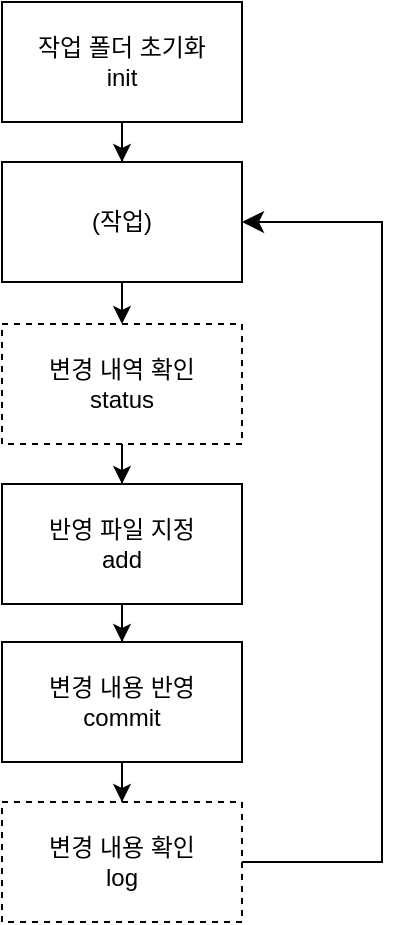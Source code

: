 <mxfile version="25.0.3">
  <diagram name="페이지-1" id="DXrG6RBHk8EfYJ0cVZuX">
    <mxGraphModel grid="1" page="1" gridSize="10" guides="1" tooltips="1" connect="1" arrows="1" fold="1" pageScale="1" pageWidth="827" pageHeight="1169" math="0" shadow="0">
      <root>
        <mxCell id="0" />
        <mxCell id="1" parent="0" />
        <mxCell id="5rK0yduPM2hFeAOG0hjZ-3" value="" style="edgeStyle=orthogonalEdgeStyle;rounded=0;orthogonalLoop=1;jettySize=auto;html=1;" edge="1" parent="1" source="5rK0yduPM2hFeAOG0hjZ-1" target="5rK0yduPM2hFeAOG0hjZ-2">
          <mxGeometry relative="1" as="geometry" />
        </mxCell>
        <mxCell id="5rK0yduPM2hFeAOG0hjZ-1" value="작업 폴더 초기화&lt;div&gt;init&lt;/div&gt;" style="rounded=0;whiteSpace=wrap;html=1;" vertex="1" parent="1">
          <mxGeometry x="130" y="80" width="120" height="60" as="geometry" />
        </mxCell>
        <mxCell id="5rK0yduPM2hFeAOG0hjZ-5" value="" style="edgeStyle=orthogonalEdgeStyle;rounded=0;orthogonalLoop=1;jettySize=auto;html=1;" edge="1" parent="1" source="5rK0yduPM2hFeAOG0hjZ-2" target="5rK0yduPM2hFeAOG0hjZ-4">
          <mxGeometry relative="1" as="geometry" />
        </mxCell>
        <mxCell id="5rK0yduPM2hFeAOG0hjZ-2" value="(작업)" style="whiteSpace=wrap;html=1;rounded=0;" vertex="1" parent="1">
          <mxGeometry x="130" y="160" width="120" height="60" as="geometry" />
        </mxCell>
        <mxCell id="5rK0yduPM2hFeAOG0hjZ-9" value="" style="edgeStyle=orthogonalEdgeStyle;rounded=0;orthogonalLoop=1;jettySize=auto;html=1;" edge="1" parent="1" source="5rK0yduPM2hFeAOG0hjZ-4" target="5rK0yduPM2hFeAOG0hjZ-8">
          <mxGeometry relative="1" as="geometry" />
        </mxCell>
        <mxCell id="5rK0yduPM2hFeAOG0hjZ-4" value="변경 내역 확인&lt;div&gt;status&lt;/div&gt;" style="whiteSpace=wrap;html=1;rounded=0;dashed=1" vertex="1" parent="1">
          <mxGeometry x="130" y="241" width="120" height="60" as="geometry" />
        </mxCell>
        <mxCell id="5rK0yduPM2hFeAOG0hjZ-11" value="" style="edgeStyle=orthogonalEdgeStyle;rounded=0;orthogonalLoop=1;jettySize=auto;html=1;" edge="1" parent="1" source="5rK0yduPM2hFeAOG0hjZ-8" target="5rK0yduPM2hFeAOG0hjZ-10">
          <mxGeometry relative="1" as="geometry" />
        </mxCell>
        <mxCell id="5rK0yduPM2hFeAOG0hjZ-8" value="반영 파일 지정&lt;div&gt;add&lt;/div&gt;" style="whiteSpace=wrap;html=1;rounded=0;" vertex="1" parent="1">
          <mxGeometry x="130" y="321" width="120" height="60" as="geometry" />
        </mxCell>
        <mxCell id="5rK0yduPM2hFeAOG0hjZ-13" value="" style="edgeStyle=orthogonalEdgeStyle;rounded=0;orthogonalLoop=1;jettySize=auto;html=1;" edge="1" parent="1" source="5rK0yduPM2hFeAOG0hjZ-10" target="5rK0yduPM2hFeAOG0hjZ-12">
          <mxGeometry relative="1" as="geometry" />
        </mxCell>
        <mxCell id="5rK0yduPM2hFeAOG0hjZ-10" value="변경 내용 반영&lt;div&gt;commit&lt;/div&gt;" style="whiteSpace=wrap;html=1;rounded=0;" vertex="1" parent="1">
          <mxGeometry x="130" y="400" width="120" height="60" as="geometry" />
        </mxCell>
        <mxCell id="5rK0yduPM2hFeAOG0hjZ-12" value="변경 내용 확인&lt;div&gt;log&lt;/div&gt;" style="whiteSpace=wrap;html=1;rounded=0;dashed=1" vertex="1" parent="1">
          <mxGeometry x="130" y="480" width="120" height="60" as="geometry" />
        </mxCell>
        <mxCell id="T2Pp6pwfX38MpLjrD5T6-1" value="" style="endArrow=classic;html=1;rounded=0;fontSize=12;startSize=8;endSize=8;edgeStyle=elbowEdgeStyle;entryX=1;entryY=0.5;entryDx=0;entryDy=0;" edge="1" parent="1" source="5rK0yduPM2hFeAOG0hjZ-12" target="5rK0yduPM2hFeAOG0hjZ-2">
          <mxGeometry width="50" height="50" relative="1" as="geometry">
            <mxPoint x="390" y="380" as="sourcePoint" />
            <mxPoint x="380" y="260" as="targetPoint" />
            <Array as="points">
              <mxPoint x="320" y="320" />
            </Array>
          </mxGeometry>
        </mxCell>
      </root>
    </mxGraphModel>
  </diagram>
</mxfile>
